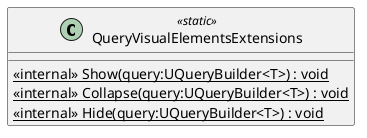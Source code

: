 @startuml
class QueryVisualElementsExtensions <<static>> {
    <<internal>> {static} Show(query:UQueryBuilder<T>) : void
    <<internal>> {static} Collapse(query:UQueryBuilder<T>) : void
    <<internal>> {static} Hide(query:UQueryBuilder<T>) : void
}
@enduml
